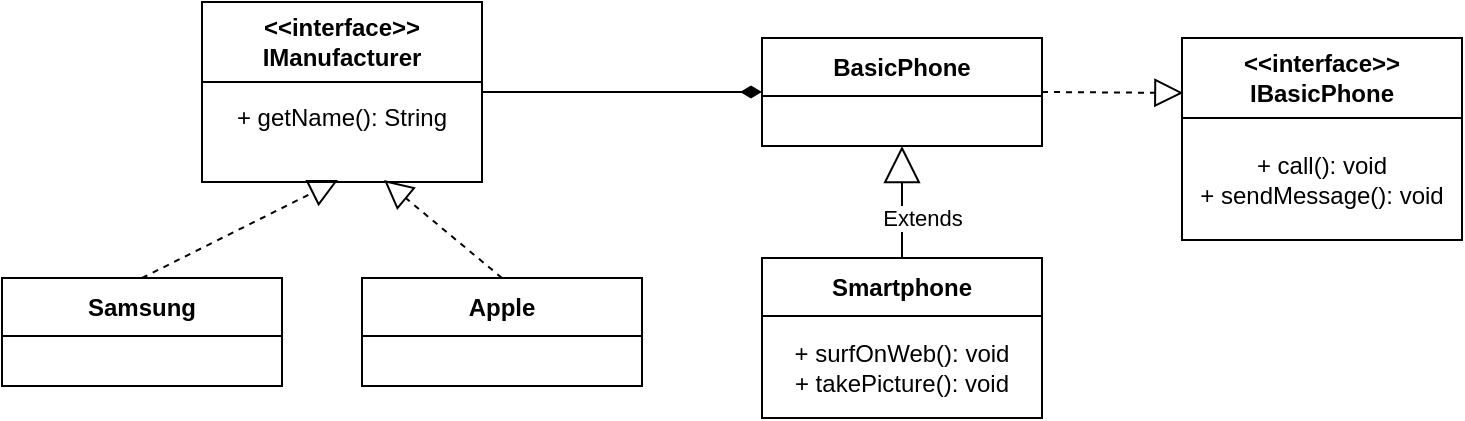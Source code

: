 <mxfile version="21.8.2" type="device">
  <diagram name="Page-1" id="q7mPuK6g-wrVfPZY8YVk">
    <mxGraphModel dx="1195" dy="645" grid="1" gridSize="10" guides="1" tooltips="1" connect="1" arrows="1" fold="1" page="1" pageScale="1" pageWidth="827" pageHeight="1169" math="0" shadow="0">
      <root>
        <mxCell id="0" />
        <mxCell id="1" parent="0" />
        <mxCell id="bFL8qNvtGLdKy17brMc_-2" value="&amp;lt;&amp;lt;interface&amp;gt;&amp;gt;&lt;br&gt;&lt;div&gt;IBasicPhone&lt;/div&gt;" style="swimlane;fontStyle=1;align=center;verticalAlign=middle;childLayout=stackLayout;horizontal=1;startSize=40;horizontalStack=0;resizeParent=1;resizeParentMax=0;resizeLast=0;collapsible=0;marginBottom=0;html=1;whiteSpace=wrap;" vertex="1" parent="1">
          <mxGeometry x="650" y="70" width="140" height="101" as="geometry" />
        </mxCell>
        <mxCell id="bFL8qNvtGLdKy17brMc_-3" value="&lt;div&gt;+ call(): void&lt;/div&gt;&lt;div&gt;+ sendMessage(): void&lt;br&gt;&lt;/div&gt;" style="text;html=1;strokeColor=none;fillColor=none;align=center;verticalAlign=middle;spacingLeft=4;spacingRight=4;overflow=hidden;rotatable=0;points=[[0,0.5],[1,0.5]];portConstraint=eastwest;whiteSpace=wrap;" vertex="1" parent="bFL8qNvtGLdKy17brMc_-2">
          <mxGeometry y="40" width="140" height="61" as="geometry" />
        </mxCell>
        <mxCell id="bFL8qNvtGLdKy17brMc_-5" value="&amp;lt;&amp;lt;interface&amp;gt;&amp;gt;&lt;br&gt;&lt;div&gt;IManufacturer&lt;/div&gt;" style="swimlane;fontStyle=1;align=center;verticalAlign=middle;childLayout=stackLayout;horizontal=1;startSize=40;horizontalStack=0;resizeParent=1;resizeParentMax=0;resizeLast=0;collapsible=0;marginBottom=0;html=1;whiteSpace=wrap;" vertex="1" parent="1">
          <mxGeometry x="160" y="52" width="140" height="90" as="geometry" />
        </mxCell>
        <mxCell id="bFL8qNvtGLdKy17brMc_-6" value="&lt;div&gt;+ getName(): String&lt;br&gt;&lt;/div&gt;&lt;div&gt;&lt;br&gt;&lt;/div&gt;" style="text;html=1;strokeColor=none;fillColor=none;align=center;verticalAlign=middle;spacingLeft=4;spacingRight=4;overflow=hidden;rotatable=0;points=[[0,0.5],[1,0.5]];portConstraint=eastwest;whiteSpace=wrap;" vertex="1" parent="bFL8qNvtGLdKy17brMc_-5">
          <mxGeometry y="40" width="140" height="50" as="geometry" />
        </mxCell>
        <mxCell id="bFL8qNvtGLdKy17brMc_-7" value="BasicPhone" style="swimlane;fontStyle=1;align=center;verticalAlign=middle;childLayout=stackLayout;horizontal=1;startSize=29;horizontalStack=0;resizeParent=1;resizeParentMax=0;resizeLast=0;collapsible=0;marginBottom=0;html=1;whiteSpace=wrap;" vertex="1" parent="1">
          <mxGeometry x="440" y="70" width="140" height="54" as="geometry" />
        </mxCell>
        <mxCell id="bFL8qNvtGLdKy17brMc_-10" value="Smartphone" style="swimlane;fontStyle=1;align=center;verticalAlign=middle;childLayout=stackLayout;horizontal=1;startSize=29;horizontalStack=0;resizeParent=1;resizeParentMax=0;resizeLast=0;collapsible=0;marginBottom=0;html=1;whiteSpace=wrap;" vertex="1" parent="1">
          <mxGeometry x="440" y="180" width="140" height="80" as="geometry" />
        </mxCell>
        <mxCell id="bFL8qNvtGLdKy17brMc_-11" value="&lt;div&gt;+ surfOnWeb(): void&lt;br&gt;&lt;/div&gt;&lt;div&gt;+ takePicture(): void&lt;br&gt;&lt;/div&gt;" style="text;html=1;strokeColor=none;fillColor=none;align=center;verticalAlign=middle;spacingLeft=4;spacingRight=4;overflow=hidden;rotatable=0;points=[[0,0.5],[1,0.5]];portConstraint=eastwest;whiteSpace=wrap;" vertex="1" parent="bFL8qNvtGLdKy17brMc_-10">
          <mxGeometry y="29" width="140" height="51" as="geometry" />
        </mxCell>
        <mxCell id="bFL8qNvtGLdKy17brMc_-13" value="Samsung" style="swimlane;fontStyle=1;align=center;verticalAlign=middle;childLayout=stackLayout;horizontal=1;startSize=29;horizontalStack=0;resizeParent=1;resizeParentMax=0;resizeLast=0;collapsible=0;marginBottom=0;html=1;whiteSpace=wrap;" vertex="1" parent="1">
          <mxGeometry x="60" y="190" width="140" height="54" as="geometry" />
        </mxCell>
        <mxCell id="bFL8qNvtGLdKy17brMc_-16" value="Apple" style="swimlane;fontStyle=1;align=center;verticalAlign=middle;childLayout=stackLayout;horizontal=1;startSize=29;horizontalStack=0;resizeParent=1;resizeParentMax=0;resizeLast=0;collapsible=0;marginBottom=0;html=1;whiteSpace=wrap;" vertex="1" parent="1">
          <mxGeometry x="240" y="190" width="140" height="54" as="geometry" />
        </mxCell>
        <mxCell id="bFL8qNvtGLdKy17brMc_-17" value="Extends" style="endArrow=block;endSize=16;endFill=0;html=1;rounded=0;exitX=0.5;exitY=0;exitDx=0;exitDy=0;entryX=0.5;entryY=1;entryDx=0;entryDy=0;" edge="1" parent="1" source="bFL8qNvtGLdKy17brMc_-10" target="bFL8qNvtGLdKy17brMc_-7">
          <mxGeometry x="-0.286" y="-10" width="160" relative="1" as="geometry">
            <mxPoint x="610" y="310" as="sourcePoint" />
            <mxPoint x="665" y="250" as="targetPoint" />
            <mxPoint as="offset" />
          </mxGeometry>
        </mxCell>
        <mxCell id="bFL8qNvtGLdKy17brMc_-18" value="" style="endArrow=block;dashed=1;endFill=0;endSize=12;html=1;rounded=0;entryX=0.005;entryY=0.272;entryDx=0;entryDy=0;exitX=1;exitY=0.5;exitDx=0;exitDy=0;entryPerimeter=0;" edge="1" parent="1" source="bFL8qNvtGLdKy17brMc_-7" target="bFL8qNvtGLdKy17brMc_-2">
          <mxGeometry width="160" relative="1" as="geometry">
            <mxPoint x="500" y="230" as="sourcePoint" />
            <mxPoint x="591" y="133" as="targetPoint" />
          </mxGeometry>
        </mxCell>
        <mxCell id="bFL8qNvtGLdKy17brMc_-20" value="" style="endArrow=block;dashed=1;endFill=0;endSize=12;html=1;rounded=0;entryX=0.486;entryY=0.98;entryDx=0;entryDy=0;exitX=0.5;exitY=0;exitDx=0;exitDy=0;entryPerimeter=0;" edge="1" parent="1" source="bFL8qNvtGLdKy17brMc_-13" target="bFL8qNvtGLdKy17brMc_-6">
          <mxGeometry width="160" relative="1" as="geometry">
            <mxPoint x="590" y="107" as="sourcePoint" />
            <mxPoint x="660" y="105" as="targetPoint" />
          </mxGeometry>
        </mxCell>
        <mxCell id="bFL8qNvtGLdKy17brMc_-21" value="" style="endArrow=block;dashed=1;endFill=0;endSize=12;html=1;rounded=0;entryX=0.65;entryY=0.98;entryDx=0;entryDy=0;exitX=0.5;exitY=0;exitDx=0;exitDy=0;entryPerimeter=0;" edge="1" parent="1" source="bFL8qNvtGLdKy17brMc_-16" target="bFL8qNvtGLdKy17brMc_-6">
          <mxGeometry width="160" relative="1" as="geometry">
            <mxPoint x="140" y="200" as="sourcePoint" />
            <mxPoint x="238" y="159" as="targetPoint" />
          </mxGeometry>
        </mxCell>
        <mxCell id="bFL8qNvtGLdKy17brMc_-22" value="" style="endArrow=none;startArrow=diamondThin;endFill=0;startFill=1;html=1;verticalAlign=bottom;labelBackgroundColor=none;strokeWidth=1;startSize=8;endSize=8;rounded=0;exitX=0;exitY=0.5;exitDx=0;exitDy=0;entryX=1;entryY=0.5;entryDx=0;entryDy=0;" edge="1" parent="1" source="bFL8qNvtGLdKy17brMc_-7" target="bFL8qNvtGLdKy17brMc_-5">
          <mxGeometry width="160" relative="1" as="geometry">
            <mxPoint x="550" y="95" as="sourcePoint" />
            <mxPoint x="290" y="96" as="targetPoint" />
          </mxGeometry>
        </mxCell>
      </root>
    </mxGraphModel>
  </diagram>
</mxfile>
